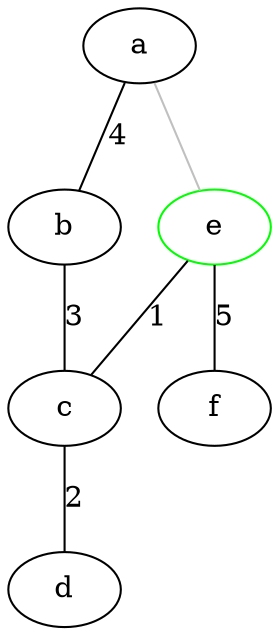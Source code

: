 digraph {
    a [label="a"]
    b [label="b"]
    c [label="c"]
    d [label="d"]
    e [label="e" color=green]
    f [label="f"]

    a -> b [arrowhead=none label=4]
    b -> c [arrowhead=none label=3]
    c -> d [arrowhead=none label=2]
    a -> e [arrowhead=none color=grey]
    e -> c [arrowhead=none label=1]
    e -> f [arrowhead=none label=5]
}

